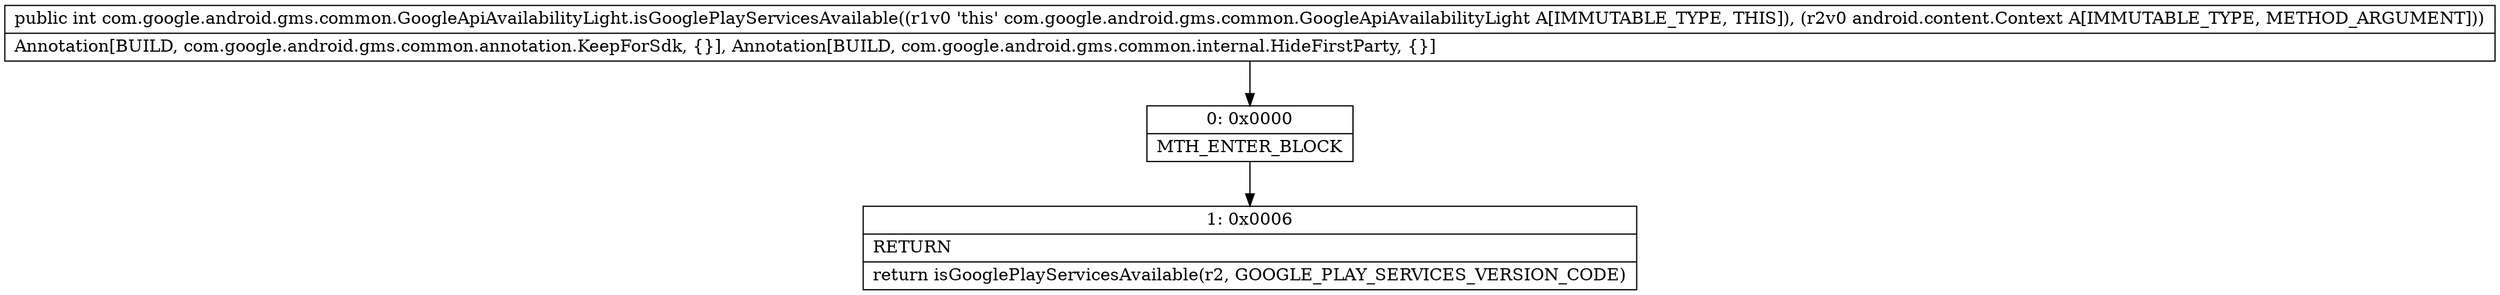 digraph "CFG forcom.google.android.gms.common.GoogleApiAvailabilityLight.isGooglePlayServicesAvailable(Landroid\/content\/Context;)I" {
Node_0 [shape=record,label="{0\:\ 0x0000|MTH_ENTER_BLOCK\l}"];
Node_1 [shape=record,label="{1\:\ 0x0006|RETURN\l|return isGooglePlayServicesAvailable(r2, GOOGLE_PLAY_SERVICES_VERSION_CODE)\l}"];
MethodNode[shape=record,label="{public int com.google.android.gms.common.GoogleApiAvailabilityLight.isGooglePlayServicesAvailable((r1v0 'this' com.google.android.gms.common.GoogleApiAvailabilityLight A[IMMUTABLE_TYPE, THIS]), (r2v0 android.content.Context A[IMMUTABLE_TYPE, METHOD_ARGUMENT]))  | Annotation[BUILD, com.google.android.gms.common.annotation.KeepForSdk, \{\}], Annotation[BUILD, com.google.android.gms.common.internal.HideFirstParty, \{\}]\l}"];
MethodNode -> Node_0;
Node_0 -> Node_1;
}

